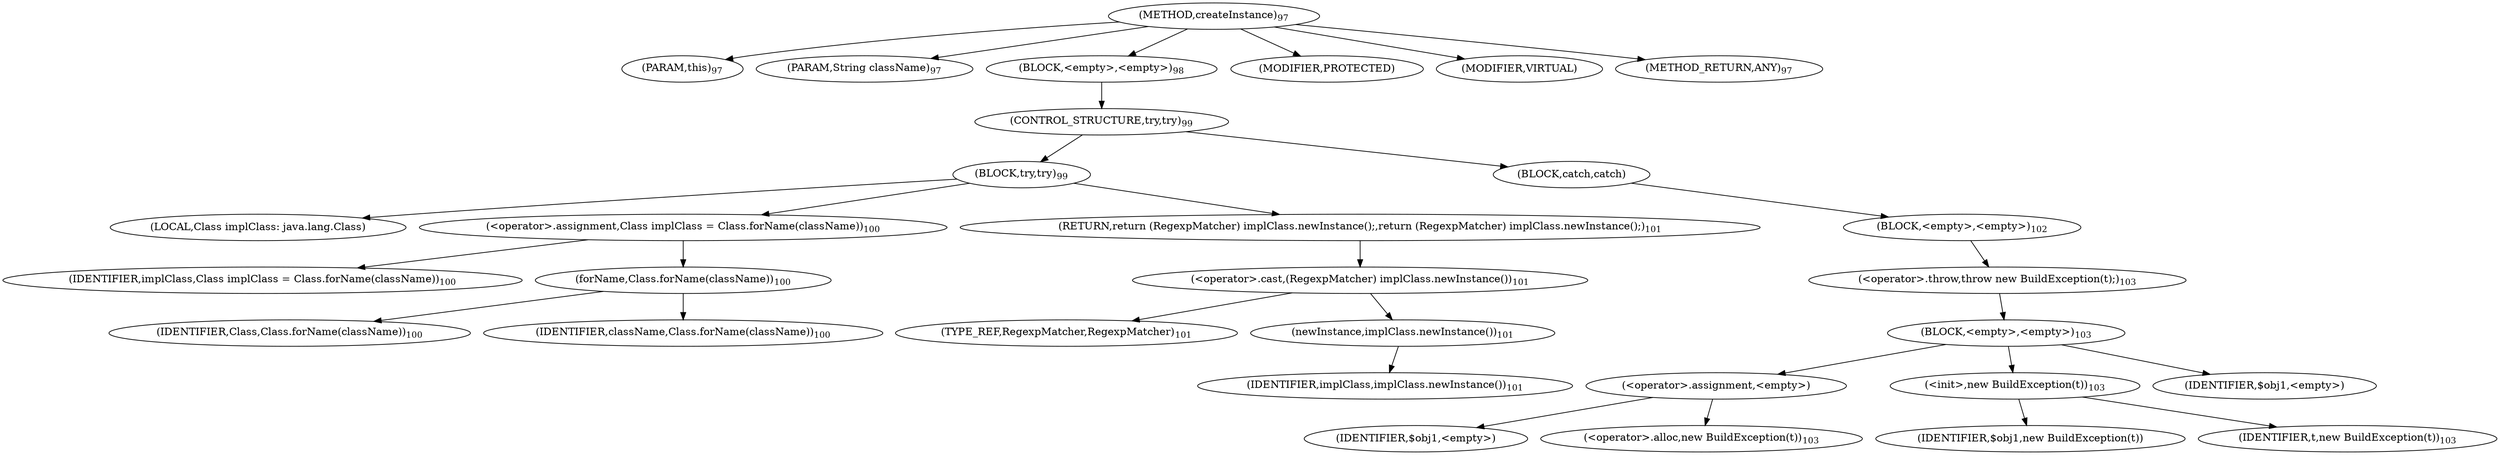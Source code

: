 digraph "createInstance" {  
"78" [label = <(METHOD,createInstance)<SUB>97</SUB>> ]
"79" [label = <(PARAM,this)<SUB>97</SUB>> ]
"80" [label = <(PARAM,String className)<SUB>97</SUB>> ]
"81" [label = <(BLOCK,&lt;empty&gt;,&lt;empty&gt;)<SUB>98</SUB>> ]
"82" [label = <(CONTROL_STRUCTURE,try,try)<SUB>99</SUB>> ]
"83" [label = <(BLOCK,try,try)<SUB>99</SUB>> ]
"84" [label = <(LOCAL,Class implClass: java.lang.Class)> ]
"85" [label = <(&lt;operator&gt;.assignment,Class implClass = Class.forName(className))<SUB>100</SUB>> ]
"86" [label = <(IDENTIFIER,implClass,Class implClass = Class.forName(className))<SUB>100</SUB>> ]
"87" [label = <(forName,Class.forName(className))<SUB>100</SUB>> ]
"88" [label = <(IDENTIFIER,Class,Class.forName(className))<SUB>100</SUB>> ]
"89" [label = <(IDENTIFIER,className,Class.forName(className))<SUB>100</SUB>> ]
"90" [label = <(RETURN,return (RegexpMatcher) implClass.newInstance();,return (RegexpMatcher) implClass.newInstance();)<SUB>101</SUB>> ]
"91" [label = <(&lt;operator&gt;.cast,(RegexpMatcher) implClass.newInstance())<SUB>101</SUB>> ]
"92" [label = <(TYPE_REF,RegexpMatcher,RegexpMatcher)<SUB>101</SUB>> ]
"93" [label = <(newInstance,implClass.newInstance())<SUB>101</SUB>> ]
"94" [label = <(IDENTIFIER,implClass,implClass.newInstance())<SUB>101</SUB>> ]
"95" [label = <(BLOCK,catch,catch)> ]
"96" [label = <(BLOCK,&lt;empty&gt;,&lt;empty&gt;)<SUB>102</SUB>> ]
"97" [label = <(&lt;operator&gt;.throw,throw new BuildException(t);)<SUB>103</SUB>> ]
"98" [label = <(BLOCK,&lt;empty&gt;,&lt;empty&gt;)<SUB>103</SUB>> ]
"99" [label = <(&lt;operator&gt;.assignment,&lt;empty&gt;)> ]
"100" [label = <(IDENTIFIER,$obj1,&lt;empty&gt;)> ]
"101" [label = <(&lt;operator&gt;.alloc,new BuildException(t))<SUB>103</SUB>> ]
"102" [label = <(&lt;init&gt;,new BuildException(t))<SUB>103</SUB>> ]
"103" [label = <(IDENTIFIER,$obj1,new BuildException(t))> ]
"104" [label = <(IDENTIFIER,t,new BuildException(t))<SUB>103</SUB>> ]
"105" [label = <(IDENTIFIER,$obj1,&lt;empty&gt;)> ]
"106" [label = <(MODIFIER,PROTECTED)> ]
"107" [label = <(MODIFIER,VIRTUAL)> ]
"108" [label = <(METHOD_RETURN,ANY)<SUB>97</SUB>> ]
  "78" -> "79" 
  "78" -> "80" 
  "78" -> "81" 
  "78" -> "106" 
  "78" -> "107" 
  "78" -> "108" 
  "81" -> "82" 
  "82" -> "83" 
  "82" -> "95" 
  "83" -> "84" 
  "83" -> "85" 
  "83" -> "90" 
  "85" -> "86" 
  "85" -> "87" 
  "87" -> "88" 
  "87" -> "89" 
  "90" -> "91" 
  "91" -> "92" 
  "91" -> "93" 
  "93" -> "94" 
  "95" -> "96" 
  "96" -> "97" 
  "97" -> "98" 
  "98" -> "99" 
  "98" -> "102" 
  "98" -> "105" 
  "99" -> "100" 
  "99" -> "101" 
  "102" -> "103" 
  "102" -> "104" 
}

